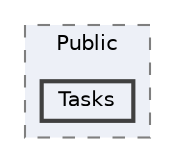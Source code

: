 digraph "Tasks"
{
 // INTERACTIVE_SVG=YES
 // LATEX_PDF_SIZE
  bgcolor="transparent";
  edge [fontname=Helvetica,fontsize=10,labelfontname=Helvetica,labelfontsize=10];
  node [fontname=Helvetica,fontsize=10,shape=box,height=0.2,width=0.4];
  compound=true
  subgraph clusterdir_48e29a17bccd1c5170850dcd5b1f6df2 {
    graph [ bgcolor="#edf0f7", pencolor="grey50", label="Public", fontname=Helvetica,fontsize=10 style="filled,dashed", URL="dir_48e29a17bccd1c5170850dcd5b1f6df2.html",tooltip=""]
  dir_f88ee3847b9fb5864bfee967dc09aa0e [label="Tasks", fillcolor="#edf0f7", color="grey25", style="filled,bold", URL="dir_f88ee3847b9fb5864bfee967dc09aa0e.html",tooltip=""];
  }
}
